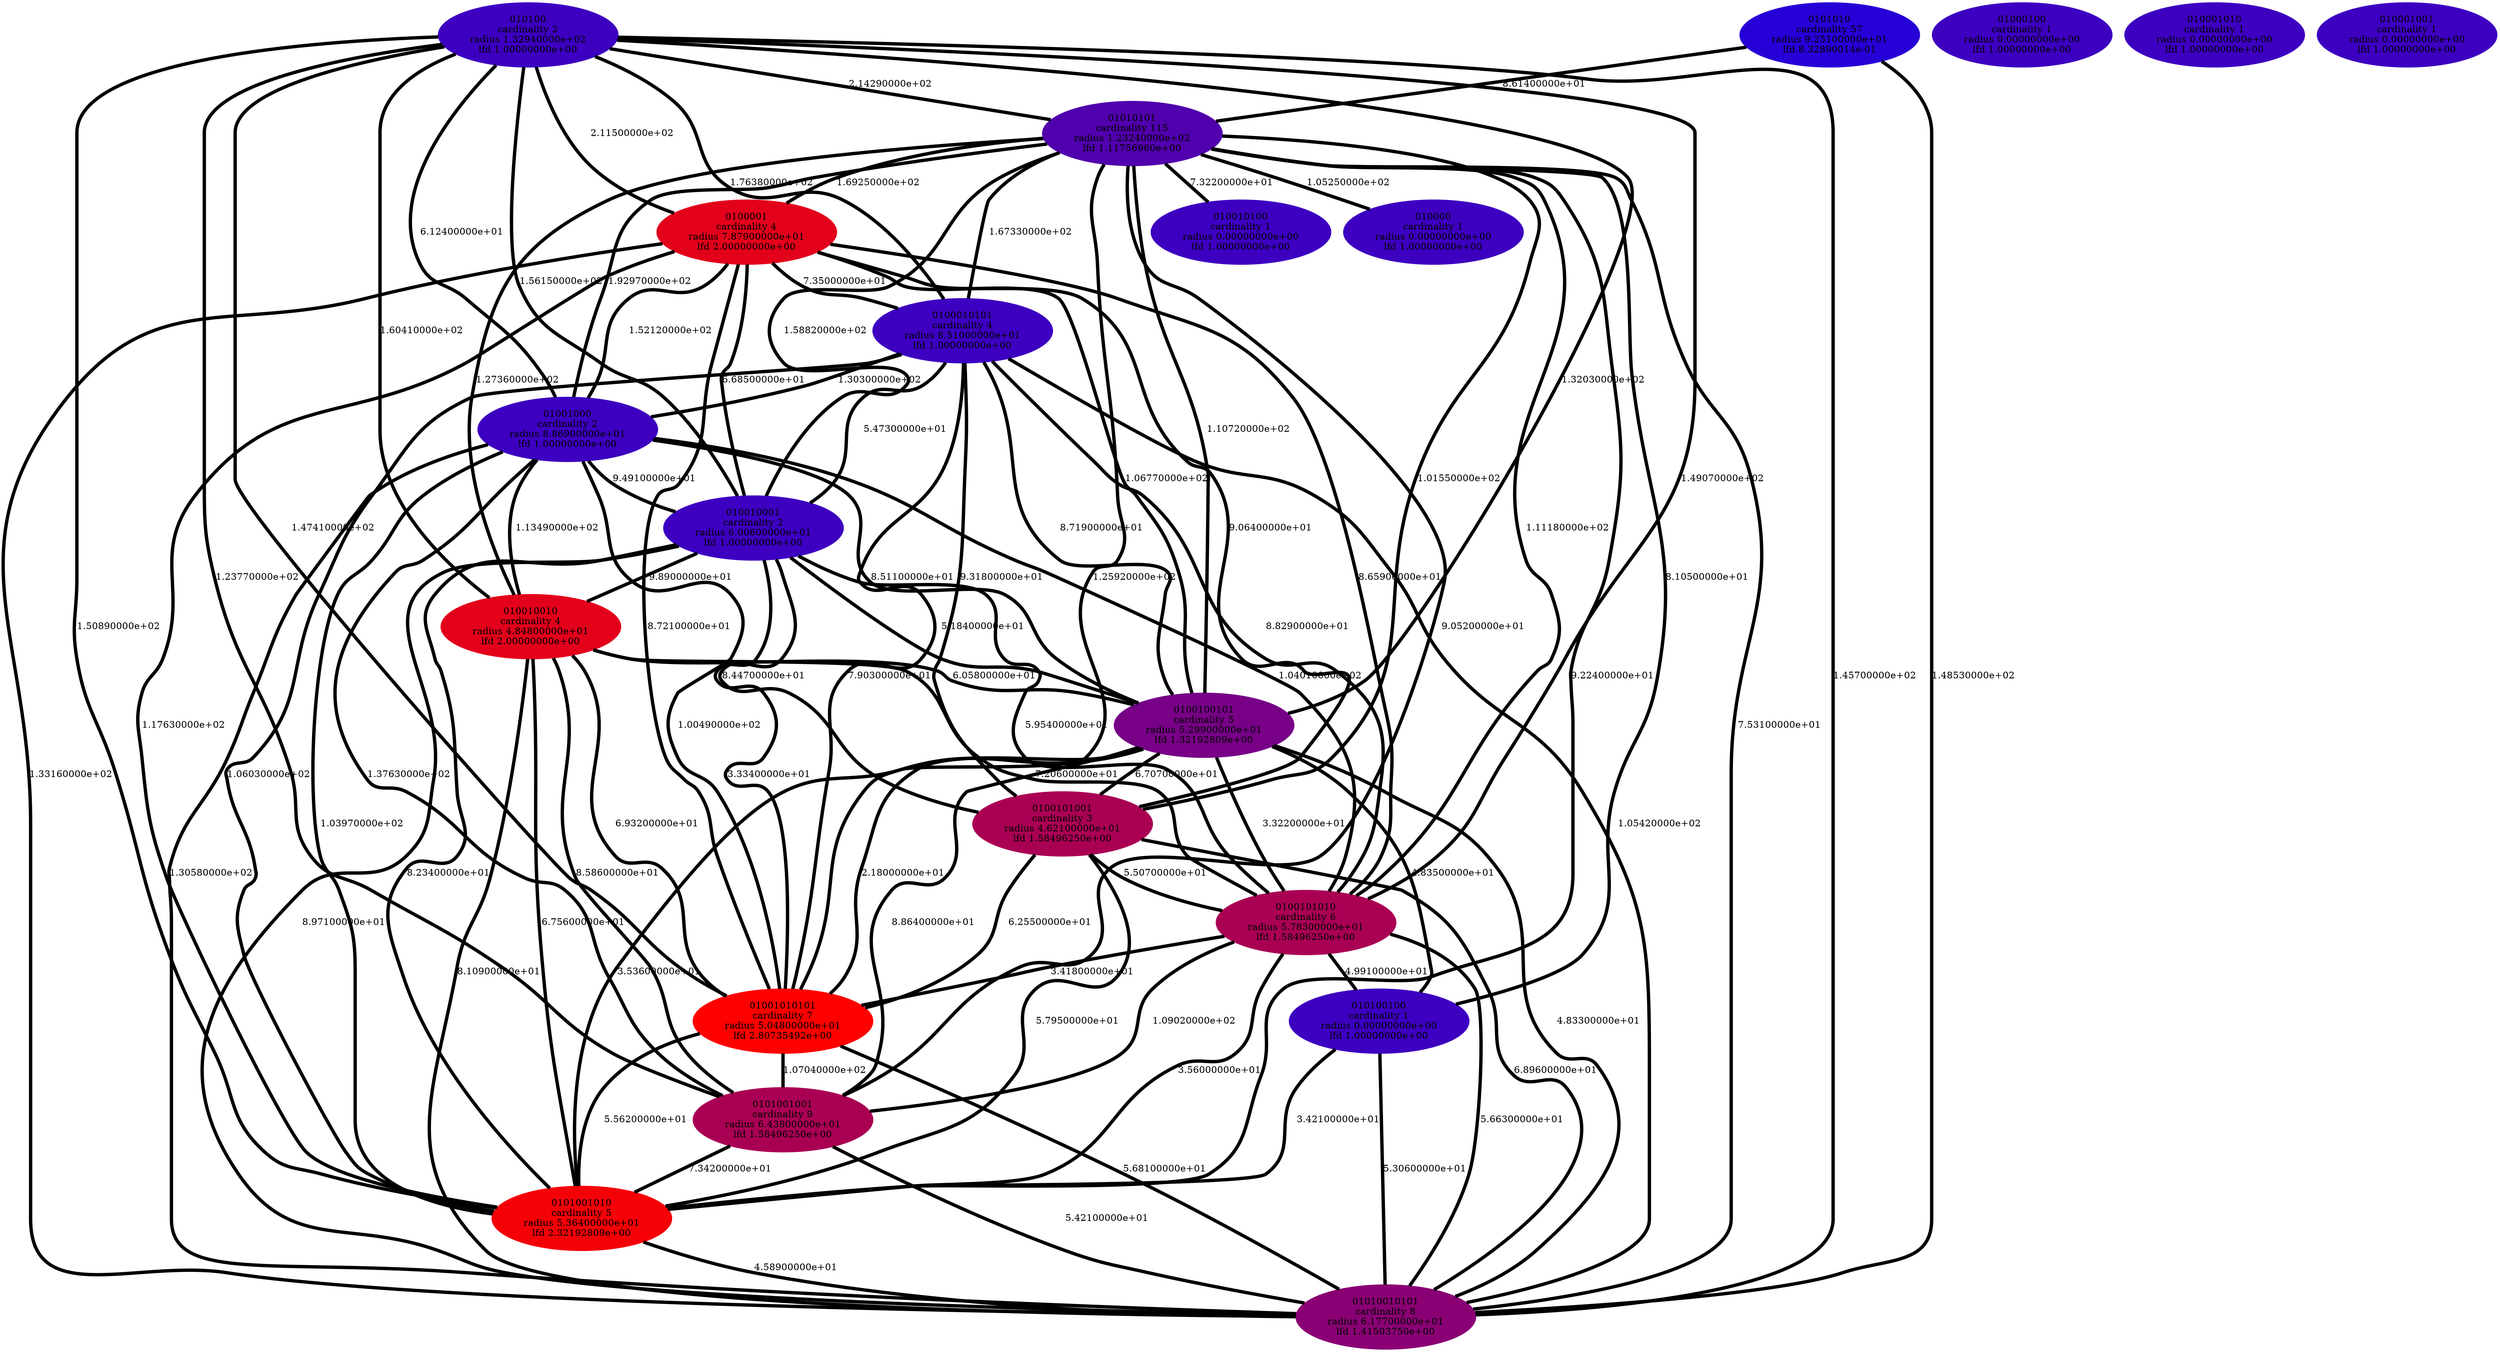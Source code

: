 graph component_cardinality_optimal_3 {
    edge[style=solid, penwidth="5", labeldistance="10"]
    01001010101 [label="01001010101\ncardinality 7\nradius 5.04800000e+01\nlfd 2.80735492e+00", color="#FE0000", style="filled"]
    0101001010 [label="0101001010\ncardinality 5\nradius 5.36400000e+01\nlfd 2.32192809e+00", color="#F60008", style="filled"]
    010100100 [label="010100100\ncardinality 1\nradius 0.00000000e+00\nlfd 1.00000000e+00", color="#3D00C1", style="filled"]
    010100 [label="010100\ncardinality 2\nradius 1.32940000e+02\nlfd 1.00000000e+00", color="#3D00C1", style="filled"]
    010010100 [label="010010100\ncardinality 1\nradius 0.00000000e+00\nlfd 1.00000000e+00", color="#3D00C1", style="filled"]
    0100101001 [label="0100101001\ncardinality 3\nradius 4.62100000e+01\nlfd 1.58496250e+00", color="#AA0054", style="filled"]
    0100010101 [label="0100010101\ncardinality 4\nradius 8.51000000e+01\nlfd 1.00000000e+00", color="#3D00C1", style="filled"]
    010000 [label="010000\ncardinality 1\nradius 0.00000000e+00\nlfd 1.00000000e+00", color="#3D00C1", style="filled"]
    0101010 [label="0101010\ncardinality 57\nradius 9.25100000e+01\nlfd 8.32890014e-01", color="#2700D7", style="filled"]
    01010010101 [label="01010010101\ncardinality 8\nradius 6.17700000e+01\nlfd 1.41503750e+00", color="#8A0074", style="filled"]
    0101001001 [label="0101001001\ncardinality 9\nradius 6.43800000e+01\nlfd 1.58496250e+00", color="#AA0054", style="filled"]
    01010101 [label="01010101\ncardinality 115\nradius 1.23240000e+02\nlfd 1.11756960e+00", color="#5100AD", style="filled"]
    0100001 [label="0100001\ncardinality 4\nradius 7.87900000e+01\nlfd 2.00000000e+00", color="#E3001B", style="filled"]
    010010010 [label="010010010\ncardinality 4\nradius 4.84800000e+01\nlfd 2.00000000e+00", color="#E3001B", style="filled"]
    01000100 [label="01000100\ncardinality 1\nradius 0.00000000e+00\nlfd 1.00000000e+00", color="#3D00C1", style="filled"]
    010001010 [label="010001010\ncardinality 1\nradius 0.00000000e+00\nlfd 1.00000000e+00", color="#3D00C1", style="filled"]
    010010001 [label="010010001\ncardinality 2\nradius 6.00600000e+01\nlfd 1.00000000e+00", color="#3D00C1", style="filled"]
    0100100101 [label="0100100101\ncardinality 5\nradius 5.29900000e+01\nlfd 1.32192809e+00", color="#770087", style="filled"]
    0100101010 [label="0100101010\ncardinality 6\nradius 5.78300000e+01\nlfd 1.58496250e+00", color="#AA0054", style="filled"]
    01001000 [label="01001000\ncardinality 2\nradius 8.86900000e+01\nlfd 1.00000000e+00", color="#3D00C1", style="filled"]
    010001001 [label="010001001\ncardinality 1\nradius 0.00000000e+00\nlfd 1.00000000e+00", color="#3D00C1", style="filled"]
    010010001 -- 0100100101 [label="5.18400000e+01"]
    010100 -- 01001010101 [label="1.47410000e+02"]
    0101001001 -- 0101001010 [label="7.34200000e+01"]
    01010101 -- 010010100 [label="7.32200000e+01"]
    010010010 -- 0101001010 [label="6.75600000e+01"]
    01010101 -- 01001000 [label="1.92970000e+02"]
    01001000 -- 010010001 [label="9.49100000e+01"]
    01001010101 -- 01010010101 [label="5.68100000e+01"]
    01001010101 -- 0101001001 [label="1.07040000e+02"]
    010100100 -- 01010010101 [label="5.30600000e+01"]
    010100 -- 0101001001 [label="1.23770000e+02"]
    01010101 -- 01010010101 [label="7.53100000e+01"]
    0100001 -- 0100101010 [label="8.65900000e+01"]
    0100101001 -- 0100101010 [label="5.50700000e+01"]
    010100 -- 010010001 [label="1.56150000e+02"]
    01010101 -- 010010010 [label="1.27360000e+02"]
    010010010 -- 0100101010 [label="7.20600000e+01"]
    0100100101 -- 01001010101 [label="2.18000000e+01"]
    0100001 -- 0100101001 [label="9.06400000e+01"]
    0100001 -- 01010010101 [label="1.33160000e+02"]
    010010001 -- 0101001010 [label="8.23400000e+01"]
    01001000 -- 0100100101 [label="8.51100000e+01"]
    0100010101 -- 0101001010 [label="1.06030000e+02"]
    0100101010 -- 01001010101 [label="3.41800000e+01"]
    01010101 -- 0100001 [label="1.69250000e+02"]
    010100100 -- 0101001010 [label="3.42100000e+01"]
    010100 -- 01010101 [label="2.14290000e+02"]
    010010001 -- 01001010101 [label="3.33400000e+01"]
    01010101 -- 0100101010 [label="1.11180000e+02"]
    01001000 -- 01010010101 [label="1.30580000e+02"]
    0100101010 -- 0101001001 [label="1.09020000e+02"]
    010100 -- 010010010 [label="1.60410000e+02"]
    01010101 -- 0100100101 [label="1.10720000e+02"]
    01001010101 -- 0101001010 [label="5.56200000e+01"]
    010010001 -- 01010010101 [label="8.97100000e+01"]
    0100100101 -- 0101001001 [label="8.86400000e+01"]
    010010010 -- 01010010101 [label="8.10900000e+01"]
    01001000 -- 0101001001 [label="1.37630000e+02"]
    0100001 -- 0100010101 [label="7.35000000e+01"]
    0100100101 -- 0100101001 [label="6.70700000e+01"]
    010100 -- 0100101010 [label="1.49070000e+02"]
    0100101001 -- 01010010101 [label="6.89600000e+01"]
    0100101010 -- 010100100 [label="4.99100000e+01"]
    01010101 -- 010000 [label="1.05250000e+02"]
    010100 -- 0100001 [label="2.11500000e+02"]
    01010101 -- 0101001001 [label="9.05200000e+01"]
    0100101010 -- 01010010101 [label="5.66300000e+01"]
    0101001010 -- 01010010101 [label="4.58900000e+01"]
    0100101001 -- 0101001010 [label="5.79500000e+01"]
    010010001 -- 0100101001 [label="8.44700000e+01"]
    010100 -- 0100010101 [label="1.76380000e+02"]
    0100001 -- 0100100101 [label="1.06770000e+02"]
    01010101 -- 010010001 [label="1.58820000e+02"]
    010010010 -- 01001010101 [label="6.93200000e+01"]
    0100010101 -- 0100100101 [label="8.71900000e+01"]
    0100010101 -- 01010010101 [label="1.05420000e+02"]
    0100001 -- 010010001 [label="6.68500000e+01"]
    0100100101 -- 0101001010 [label="3.53600000e+01"]
    01010101 -- 01001010101 [label="1.25920000e+02"]
    01001000 -- 0100101010 [label="1.04010000e+02"]
    0100001 -- 0101001010 [label="1.17630000e+02"]
    0101001001 -- 01010010101 [label="5.42100000e+01"]
    01010101 -- 0100101001 [label="1.01550000e+02"]
    0100010101 -- 0100101010 [label="8.82900000e+01"]
    0100010101 -- 01001010101 [label="7.90300000e+01"]
    010100 -- 0100100101 [label="1.32030000e+02"]
    0101010 -- 01010101 [label="8.61400000e+01"]
    010010001 -- 0100101010 [label="5.95400000e+01"]
    0100010101 -- 0100101001 [label="9.31800000e+01"]
    01010101 -- 010100100 [label="8.10500000e+01"]
    0100101010 -- 0101001010 [label="3.56000000e+01"]
    010100 -- 0101001010 [label="1.50890000e+02"]
    01001000 -- 01001010101 [label="1.00490000e+02"]
    010100 -- 01001000 [label="6.12400000e+01"]
    010010010 -- 0100100101 [label="6.05800000e+01"]
    0101010 -- 01010010101 [label="1.48530000e+02"]
    010010001 -- 010010010 [label="9.89000000e+01"]
    01010101 -- 0101001010 [label="9.22400000e+01"]
    0100100101 -- 0100101010 [label="3.32200000e+01"]
    01001000 -- 010010010 [label="1.13490000e+02"]
    0100010101 -- 01001000 [label="1.30300000e+02"]
    0100010101 -- 010010001 [label="5.47300000e+01"]
    0100100101 -- 01010010101 [label="4.83300000e+01"]
    0100100101 -- 010100100 [label="4.83500000e+01"]
    010100 -- 01010010101 [label="1.45700000e+02"]
    0100101001 -- 01001010101 [label="6.25500000e+01"]
    0100001 -- 01001010101 [label="8.72100000e+01"]
    010010010 -- 0101001001 [label="8.58600000e+01"]
    01010101 -- 0100010101 [label="1.67330000e+02"]
    0100001 -- 01001000 [label="1.52120000e+02"]
    01001000 -- 0101001010 [label="1.03970000e+02"]
}
